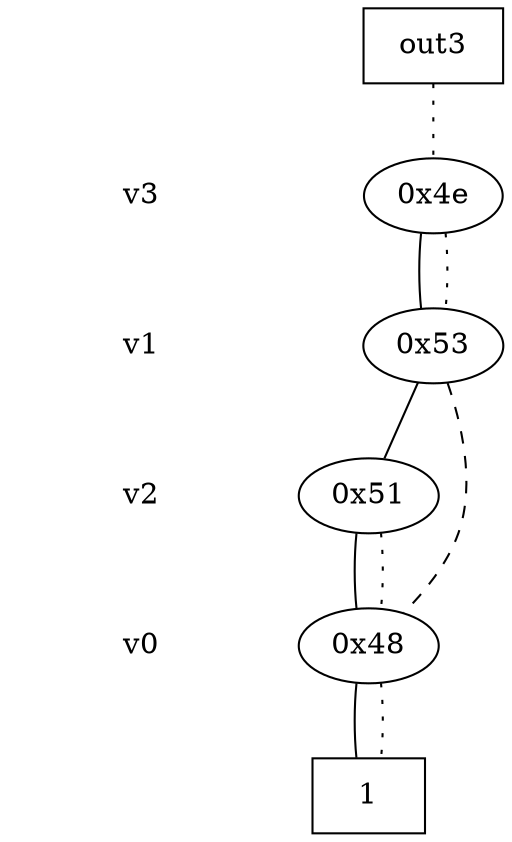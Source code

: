digraph "DD" {
size = "7.5,10"
center = true;
edge [dir = none];
{ node [shape = plaintext];
  edge [style = invis];
  "CONST NODES" [style = invis];
" v3 " -> " v1 " -> " v2 " -> " v0 " -> "CONST NODES"; 
}
{ rank = same; node [shape = box]; edge [style = invis];
"  out3  "; }
{ rank = same; " v3 ";
"0x4e";
}
{ rank = same; " v1 ";
"0x53";
}
{ rank = same; " v2 ";
"0x51";
}
{ rank = same; " v0 ";
"0x48";
}
{ rank = same; "CONST NODES";
{ node [shape = box]; "0x44";
}
}
"  out3  " -> "0x4e" [style = dotted];
"0x4e" -> "0x53";
"0x4e" -> "0x53" [style = dotted];
"0x53" -> "0x51";
"0x53" -> "0x48" [style = dashed];
"0x51" -> "0x48";
"0x51" -> "0x48" [style = dotted];
"0x48" -> "0x44";
"0x48" -> "0x44" [style = dotted];
"0x44" [label = "1"];
}
